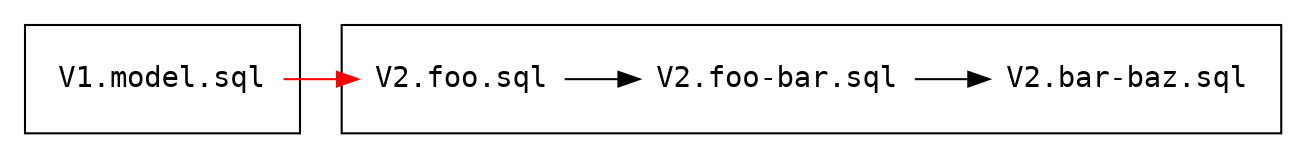 digraph "Migration Tree 2" {
  rankdir=LR
  node[color=none,shape=rectangle,fontname=Consolas]

  subgraph cluster_v1 {
      model[label="V1.model.sql"]
  }

  subgraph cluster_v2 {
      rank="same";
      foo[label="V2.foo.sql"]
      bar[label="V2.foo-bar.sql"]
      baz[label="V2.bar-baz.sql"]
      foo -> bar
      bar -> baz
  }

  model -> foo[color=red]
}